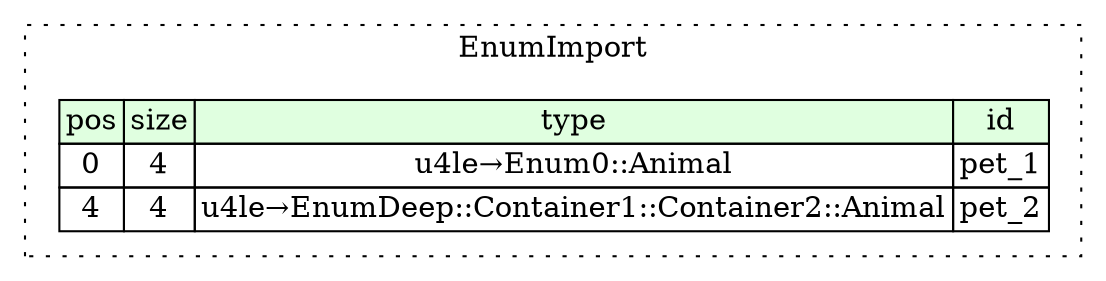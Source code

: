 digraph {
	rankdir=LR;
	node [shape=plaintext];
	subgraph cluster__enum_import {
		label="EnumImport";
		graph[style=dotted];

		enum_import__seq [label=<<TABLE BORDER="0" CELLBORDER="1" CELLSPACING="0">
			<TR><TD BGCOLOR="#E0FFE0">pos</TD><TD BGCOLOR="#E0FFE0">size</TD><TD BGCOLOR="#E0FFE0">type</TD><TD BGCOLOR="#E0FFE0">id</TD></TR>
			<TR><TD PORT="pet_1_pos">0</TD><TD PORT="pet_1_size">4</TD><TD>u4le→Enum0::Animal</TD><TD PORT="pet_1_type">pet_1</TD></TR>
			<TR><TD PORT="pet_2_pos">4</TD><TD PORT="pet_2_size">4</TD><TD>u4le→EnumDeep::Container1::Container2::Animal</TD><TD PORT="pet_2_type">pet_2</TD></TR>
		</TABLE>>];
	}
}
